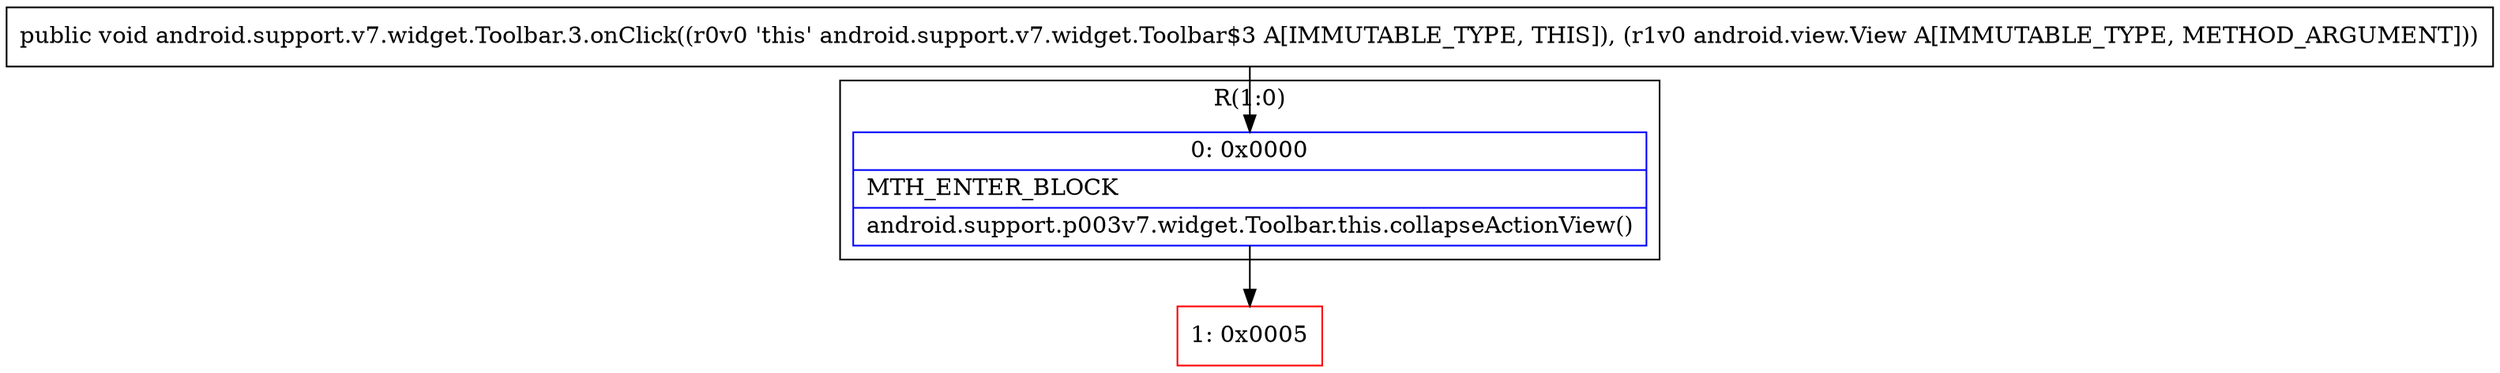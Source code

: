 digraph "CFG forandroid.support.v7.widget.Toolbar.3.onClick(Landroid\/view\/View;)V" {
subgraph cluster_Region_1581095629 {
label = "R(1:0)";
node [shape=record,color=blue];
Node_0 [shape=record,label="{0\:\ 0x0000|MTH_ENTER_BLOCK\l|android.support.p003v7.widget.Toolbar.this.collapseActionView()\l}"];
}
Node_1 [shape=record,color=red,label="{1\:\ 0x0005}"];
MethodNode[shape=record,label="{public void android.support.v7.widget.Toolbar.3.onClick((r0v0 'this' android.support.v7.widget.Toolbar$3 A[IMMUTABLE_TYPE, THIS]), (r1v0 android.view.View A[IMMUTABLE_TYPE, METHOD_ARGUMENT])) }"];
MethodNode -> Node_0;
Node_0 -> Node_1;
}

